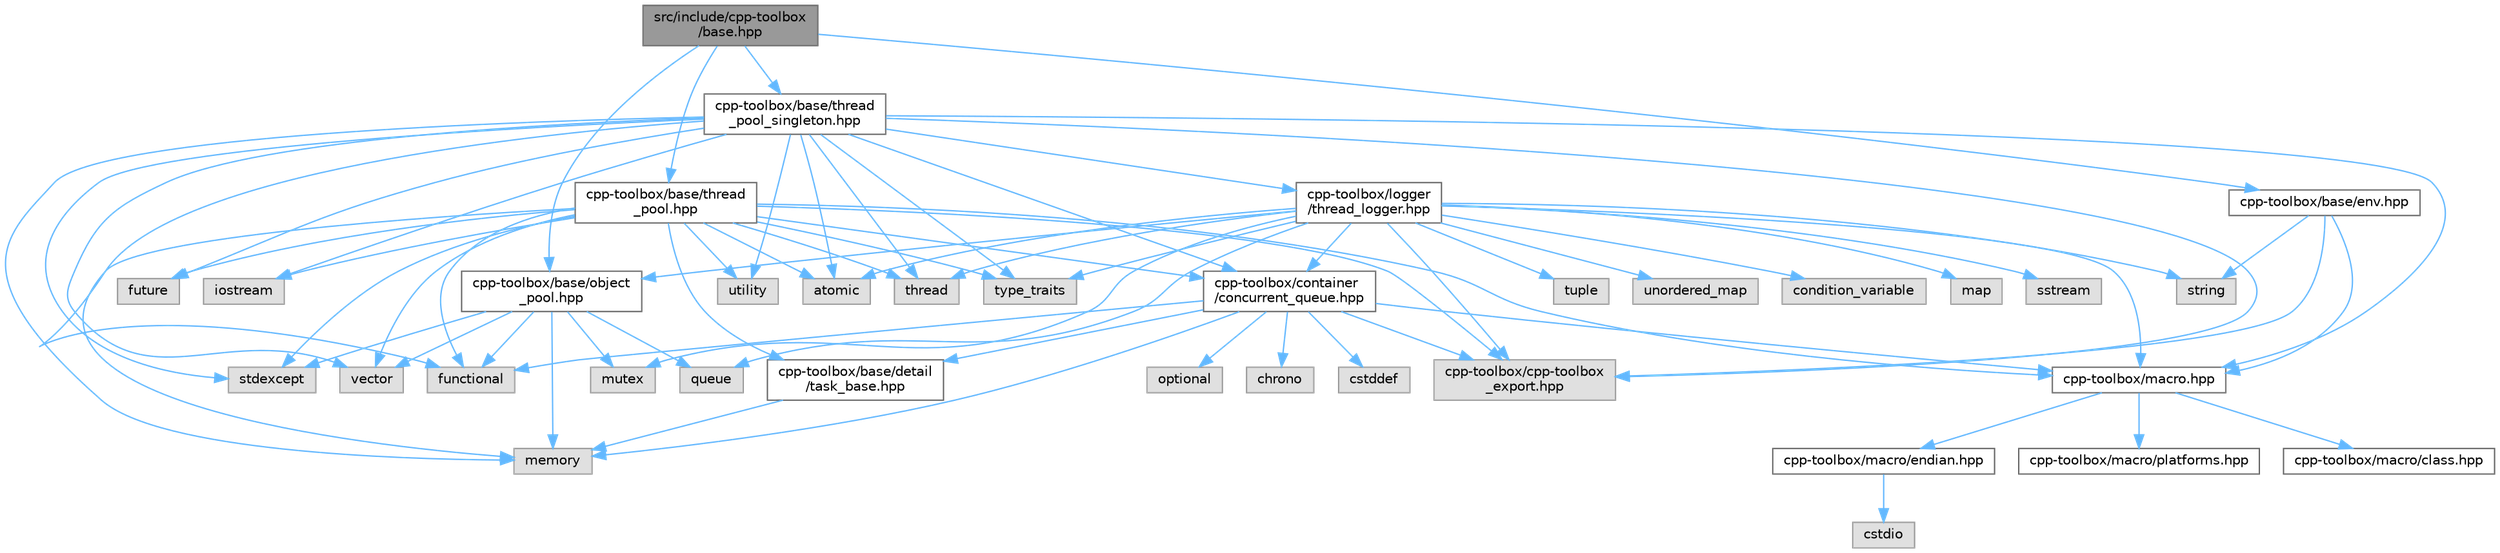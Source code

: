 digraph "src/include/cpp-toolbox/base.hpp"
{
 // LATEX_PDF_SIZE
  bgcolor="transparent";
  edge [fontname=Helvetica,fontsize=10,labelfontname=Helvetica,labelfontsize=10];
  node [fontname=Helvetica,fontsize=10,shape=box,height=0.2,width=0.4];
  Node1 [id="Node000001",label="src/include/cpp-toolbox\l/base.hpp",height=0.2,width=0.4,color="gray40", fillcolor="grey60", style="filled", fontcolor="black",tooltip=" "];
  Node1 -> Node2 [id="edge1_Node000001_Node000002",color="steelblue1",style="solid",tooltip=" "];
  Node2 [id="Node000002",label="cpp-toolbox/base/env.hpp",height=0.2,width=0.4,color="grey40", fillcolor="white", style="filled",URL="$env_8hpp.html",tooltip=" "];
  Node2 -> Node3 [id="edge2_Node000002_Node000003",color="steelblue1",style="solid",tooltip=" "];
  Node3 [id="Node000003",label="string",height=0.2,width=0.4,color="grey60", fillcolor="#E0E0E0", style="filled",tooltip=" "];
  Node2 -> Node4 [id="edge3_Node000002_Node000004",color="steelblue1",style="solid",tooltip=" "];
  Node4 [id="Node000004",label="cpp-toolbox/cpp-toolbox\l_export.hpp",height=0.2,width=0.4,color="grey60", fillcolor="#E0E0E0", style="filled",tooltip=" "];
  Node2 -> Node5 [id="edge4_Node000002_Node000005",color="steelblue1",style="solid",tooltip=" "];
  Node5 [id="Node000005",label="cpp-toolbox/macro.hpp",height=0.2,width=0.4,color="grey40", fillcolor="white", style="filled",URL="$macro_8hpp.html",tooltip="通用的编译器、平台、架构检测和实用宏定义 / Common macros for compiler, platform, architecture detection and utility macro..."];
  Node5 -> Node6 [id="edge5_Node000005_Node000006",color="steelblue1",style="solid",tooltip=" "];
  Node6 [id="Node000006",label="cpp-toolbox/macro/class.hpp",height=0.2,width=0.4,color="grey40", fillcolor="white", style="filled",URL="$class_8hpp.html",tooltip=" "];
  Node5 -> Node7 [id="edge6_Node000005_Node000007",color="steelblue1",style="solid",tooltip=" "];
  Node7 [id="Node000007",label="cpp-toolbox/macro/endian.hpp",height=0.2,width=0.4,color="grey40", fillcolor="white", style="filled",URL="$endian_8hpp.html",tooltip=" "];
  Node7 -> Node8 [id="edge7_Node000007_Node000008",color="steelblue1",style="solid",tooltip=" "];
  Node8 [id="Node000008",label="cstdio",height=0.2,width=0.4,color="grey60", fillcolor="#E0E0E0", style="filled",tooltip=" "];
  Node5 -> Node9 [id="edge8_Node000005_Node000009",color="steelblue1",style="solid",tooltip=" "];
  Node9 [id="Node000009",label="cpp-toolbox/macro/platforms.hpp",height=0.2,width=0.4,color="grey40", fillcolor="white", style="filled",URL="$platforms_8hpp.html",tooltip=" "];
  Node1 -> Node10 [id="edge9_Node000001_Node000010",color="steelblue1",style="solid",tooltip=" "];
  Node10 [id="Node000010",label="cpp-toolbox/base/object\l_pool.hpp",height=0.2,width=0.4,color="grey40", fillcolor="white", style="filled",URL="$object__pool_8hpp.html",tooltip=" "];
  Node10 -> Node11 [id="edge10_Node000010_Node000011",color="steelblue1",style="solid",tooltip=" "];
  Node11 [id="Node000011",label="functional",height=0.2,width=0.4,color="grey60", fillcolor="#E0E0E0", style="filled",tooltip=" "];
  Node10 -> Node12 [id="edge11_Node000010_Node000012",color="steelblue1",style="solid",tooltip=" "];
  Node12 [id="Node000012",label="memory",height=0.2,width=0.4,color="grey60", fillcolor="#E0E0E0", style="filled",tooltip=" "];
  Node10 -> Node13 [id="edge12_Node000010_Node000013",color="steelblue1",style="solid",tooltip=" "];
  Node13 [id="Node000013",label="mutex",height=0.2,width=0.4,color="grey60", fillcolor="#E0E0E0", style="filled",tooltip=" "];
  Node10 -> Node14 [id="edge13_Node000010_Node000014",color="steelblue1",style="solid",tooltip=" "];
  Node14 [id="Node000014",label="queue",height=0.2,width=0.4,color="grey60", fillcolor="#E0E0E0", style="filled",tooltip=" "];
  Node10 -> Node15 [id="edge14_Node000010_Node000015",color="steelblue1",style="solid",tooltip=" "];
  Node15 [id="Node000015",label="stdexcept",height=0.2,width=0.4,color="grey60", fillcolor="#E0E0E0", style="filled",tooltip=" "];
  Node10 -> Node16 [id="edge15_Node000010_Node000016",color="steelblue1",style="solid",tooltip=" "];
  Node16 [id="Node000016",label="vector",height=0.2,width=0.4,color="grey60", fillcolor="#E0E0E0", style="filled",tooltip=" "];
  Node1 -> Node17 [id="edge16_Node000001_Node000017",color="steelblue1",style="solid",tooltip=" "];
  Node17 [id="Node000017",label="cpp-toolbox/base/thread\l_pool.hpp",height=0.2,width=0.4,color="grey40", fillcolor="white", style="filled",URL="$thread__pool_8hpp.html",tooltip=" "];
  Node17 -> Node18 [id="edge17_Node000017_Node000018",color="steelblue1",style="solid",tooltip=" "];
  Node18 [id="Node000018",label="atomic",height=0.2,width=0.4,color="grey60", fillcolor="#E0E0E0", style="filled",tooltip=" "];
  Node17 -> Node11 [id="edge18_Node000017_Node000011",color="steelblue1",style="solid",tooltip=" "];
  Node17 -> Node19 [id="edge19_Node000017_Node000019",color="steelblue1",style="solid",tooltip=" "];
  Node19 [id="Node000019",label="future",height=0.2,width=0.4,color="grey60", fillcolor="#E0E0E0", style="filled",tooltip=" "];
  Node17 -> Node20 [id="edge20_Node000017_Node000020",color="steelblue1",style="solid",tooltip=" "];
  Node20 [id="Node000020",label="iostream",height=0.2,width=0.4,color="grey60", fillcolor="#E0E0E0", style="filled",tooltip=" "];
  Node17 -> Node12 [id="edge21_Node000017_Node000012",color="steelblue1",style="solid",tooltip=" "];
  Node17 -> Node15 [id="edge22_Node000017_Node000015",color="steelblue1",style="solid",tooltip=" "];
  Node17 -> Node21 [id="edge23_Node000017_Node000021",color="steelblue1",style="solid",tooltip=" "];
  Node21 [id="Node000021",label="thread",height=0.2,width=0.4,color="grey60", fillcolor="#E0E0E0", style="filled",tooltip=" "];
  Node17 -> Node22 [id="edge24_Node000017_Node000022",color="steelblue1",style="solid",tooltip=" "];
  Node22 [id="Node000022",label="type_traits",height=0.2,width=0.4,color="grey60", fillcolor="#E0E0E0", style="filled",tooltip=" "];
  Node17 -> Node23 [id="edge25_Node000017_Node000023",color="steelblue1",style="solid",tooltip=" "];
  Node23 [id="Node000023",label="utility",height=0.2,width=0.4,color="grey60", fillcolor="#E0E0E0", style="filled",tooltip=" "];
  Node17 -> Node16 [id="edge26_Node000017_Node000016",color="steelblue1",style="solid",tooltip=" "];
  Node17 -> Node24 [id="edge27_Node000017_Node000024",color="steelblue1",style="solid",tooltip=" "];
  Node24 [id="Node000024",label="cpp-toolbox/base/detail\l/task_base.hpp",height=0.2,width=0.4,color="grey40", fillcolor="white", style="filled",URL="$task__base_8hpp.html",tooltip=" "];
  Node24 -> Node12 [id="edge28_Node000024_Node000012",color="steelblue1",style="solid",tooltip=" "];
  Node17 -> Node25 [id="edge29_Node000017_Node000025",color="steelblue1",style="solid",tooltip=" "];
  Node25 [id="Node000025",label="cpp-toolbox/container\l/concurrent_queue.hpp",height=0.2,width=0.4,color="grey40", fillcolor="white", style="filled",URL="$concurrent__queue_8hpp.html",tooltip=" "];
  Node25 -> Node26 [id="edge30_Node000025_Node000026",color="steelblue1",style="solid",tooltip=" "];
  Node26 [id="Node000026",label="chrono",height=0.2,width=0.4,color="grey60", fillcolor="#E0E0E0", style="filled",tooltip=" "];
  Node25 -> Node27 [id="edge31_Node000025_Node000027",color="steelblue1",style="solid",tooltip=" "];
  Node27 [id="Node000027",label="cstddef",height=0.2,width=0.4,color="grey60", fillcolor="#E0E0E0", style="filled",tooltip=" "];
  Node25 -> Node11 [id="edge32_Node000025_Node000011",color="steelblue1",style="solid",tooltip=" "];
  Node25 -> Node12 [id="edge33_Node000025_Node000012",color="steelblue1",style="solid",tooltip=" "];
  Node25 -> Node28 [id="edge34_Node000025_Node000028",color="steelblue1",style="solid",tooltip=" "];
  Node28 [id="Node000028",label="optional",height=0.2,width=0.4,color="grey60", fillcolor="#E0E0E0", style="filled",tooltip=" "];
  Node25 -> Node24 [id="edge35_Node000025_Node000024",color="steelblue1",style="solid",tooltip=" "];
  Node25 -> Node4 [id="edge36_Node000025_Node000004",color="steelblue1",style="solid",tooltip=" "];
  Node25 -> Node5 [id="edge37_Node000025_Node000005",color="steelblue1",style="solid",tooltip=" "];
  Node17 -> Node4 [id="edge38_Node000017_Node000004",color="steelblue1",style="solid",tooltip=" "];
  Node17 -> Node5 [id="edge39_Node000017_Node000005",color="steelblue1",style="solid",tooltip=" "];
  Node1 -> Node29 [id="edge40_Node000001_Node000029",color="steelblue1",style="solid",tooltip=" "];
  Node29 [id="Node000029",label="cpp-toolbox/base/thread\l_pool_singleton.hpp",height=0.2,width=0.4,color="grey40", fillcolor="white", style="filled",URL="$thread__pool__singleton_8hpp.html",tooltip=" "];
  Node29 -> Node18 [id="edge41_Node000029_Node000018",color="steelblue1",style="solid",tooltip=" "];
  Node29 -> Node11 [id="edge42_Node000029_Node000011",color="steelblue1",style="solid",tooltip=" "];
  Node29 -> Node19 [id="edge43_Node000029_Node000019",color="steelblue1",style="solid",tooltip=" "];
  Node29 -> Node20 [id="edge44_Node000029_Node000020",color="steelblue1",style="solid",tooltip=" "];
  Node29 -> Node12 [id="edge45_Node000029_Node000012",color="steelblue1",style="solid",tooltip=" "];
  Node29 -> Node15 [id="edge46_Node000029_Node000015",color="steelblue1",style="solid",tooltip=" "];
  Node29 -> Node21 [id="edge47_Node000029_Node000021",color="steelblue1",style="solid",tooltip=" "];
  Node29 -> Node22 [id="edge48_Node000029_Node000022",color="steelblue1",style="solid",tooltip=" "];
  Node29 -> Node23 [id="edge49_Node000029_Node000023",color="steelblue1",style="solid",tooltip=" "];
  Node29 -> Node16 [id="edge50_Node000029_Node000016",color="steelblue1",style="solid",tooltip=" "];
  Node29 -> Node4 [id="edge51_Node000029_Node000004",color="steelblue1",style="solid",tooltip=" "];
  Node29 -> Node5 [id="edge52_Node000029_Node000005",color="steelblue1",style="solid",tooltip=" "];
  Node29 -> Node25 [id="edge53_Node000029_Node000025",color="steelblue1",style="solid",tooltip=" "];
  Node29 -> Node30 [id="edge54_Node000029_Node000030",color="steelblue1",style="solid",tooltip=" "];
  Node30 [id="Node000030",label="cpp-toolbox/logger\l/thread_logger.hpp",height=0.2,width=0.4,color="grey40", fillcolor="white", style="filled",URL="$thread__logger_8hpp.html",tooltip=" "];
  Node30 -> Node18 [id="edge55_Node000030_Node000018",color="steelblue1",style="solid",tooltip=" "];
  Node30 -> Node31 [id="edge56_Node000030_Node000031",color="steelblue1",style="solid",tooltip=" "];
  Node31 [id="Node000031",label="condition_variable",height=0.2,width=0.4,color="grey60", fillcolor="#E0E0E0", style="filled",tooltip=" "];
  Node30 -> Node32 [id="edge57_Node000030_Node000032",color="steelblue1",style="solid",tooltip=" "];
  Node32 [id="Node000032",label="map",height=0.2,width=0.4,color="grey60", fillcolor="#E0E0E0", style="filled",tooltip=" "];
  Node30 -> Node13 [id="edge58_Node000030_Node000013",color="steelblue1",style="solid",tooltip=" "];
  Node30 -> Node14 [id="edge59_Node000030_Node000014",color="steelblue1",style="solid",tooltip=" "];
  Node30 -> Node33 [id="edge60_Node000030_Node000033",color="steelblue1",style="solid",tooltip=" "];
  Node33 [id="Node000033",label="sstream",height=0.2,width=0.4,color="grey60", fillcolor="#E0E0E0", style="filled",tooltip=" "];
  Node30 -> Node3 [id="edge61_Node000030_Node000003",color="steelblue1",style="solid",tooltip=" "];
  Node30 -> Node21 [id="edge62_Node000030_Node000021",color="steelblue1",style="solid",tooltip=" "];
  Node30 -> Node34 [id="edge63_Node000030_Node000034",color="steelblue1",style="solid",tooltip=" "];
  Node34 [id="Node000034",label="tuple",height=0.2,width=0.4,color="grey60", fillcolor="#E0E0E0", style="filled",tooltip=" "];
  Node30 -> Node22 [id="edge64_Node000030_Node000022",color="steelblue1",style="solid",tooltip=" "];
  Node30 -> Node35 [id="edge65_Node000030_Node000035",color="steelblue1",style="solid",tooltip=" "];
  Node35 [id="Node000035",label="unordered_map",height=0.2,width=0.4,color="grey60", fillcolor="#E0E0E0", style="filled",tooltip=" "];
  Node30 -> Node4 [id="edge66_Node000030_Node000004",color="steelblue1",style="solid",tooltip=" "];
  Node30 -> Node5 [id="edge67_Node000030_Node000005",color="steelblue1",style="solid",tooltip=" "];
  Node30 -> Node25 [id="edge68_Node000030_Node000025",color="steelblue1",style="solid",tooltip=" "];
  Node30 -> Node10 [id="edge69_Node000030_Node000010",color="steelblue1",style="solid",tooltip=" "];
}
